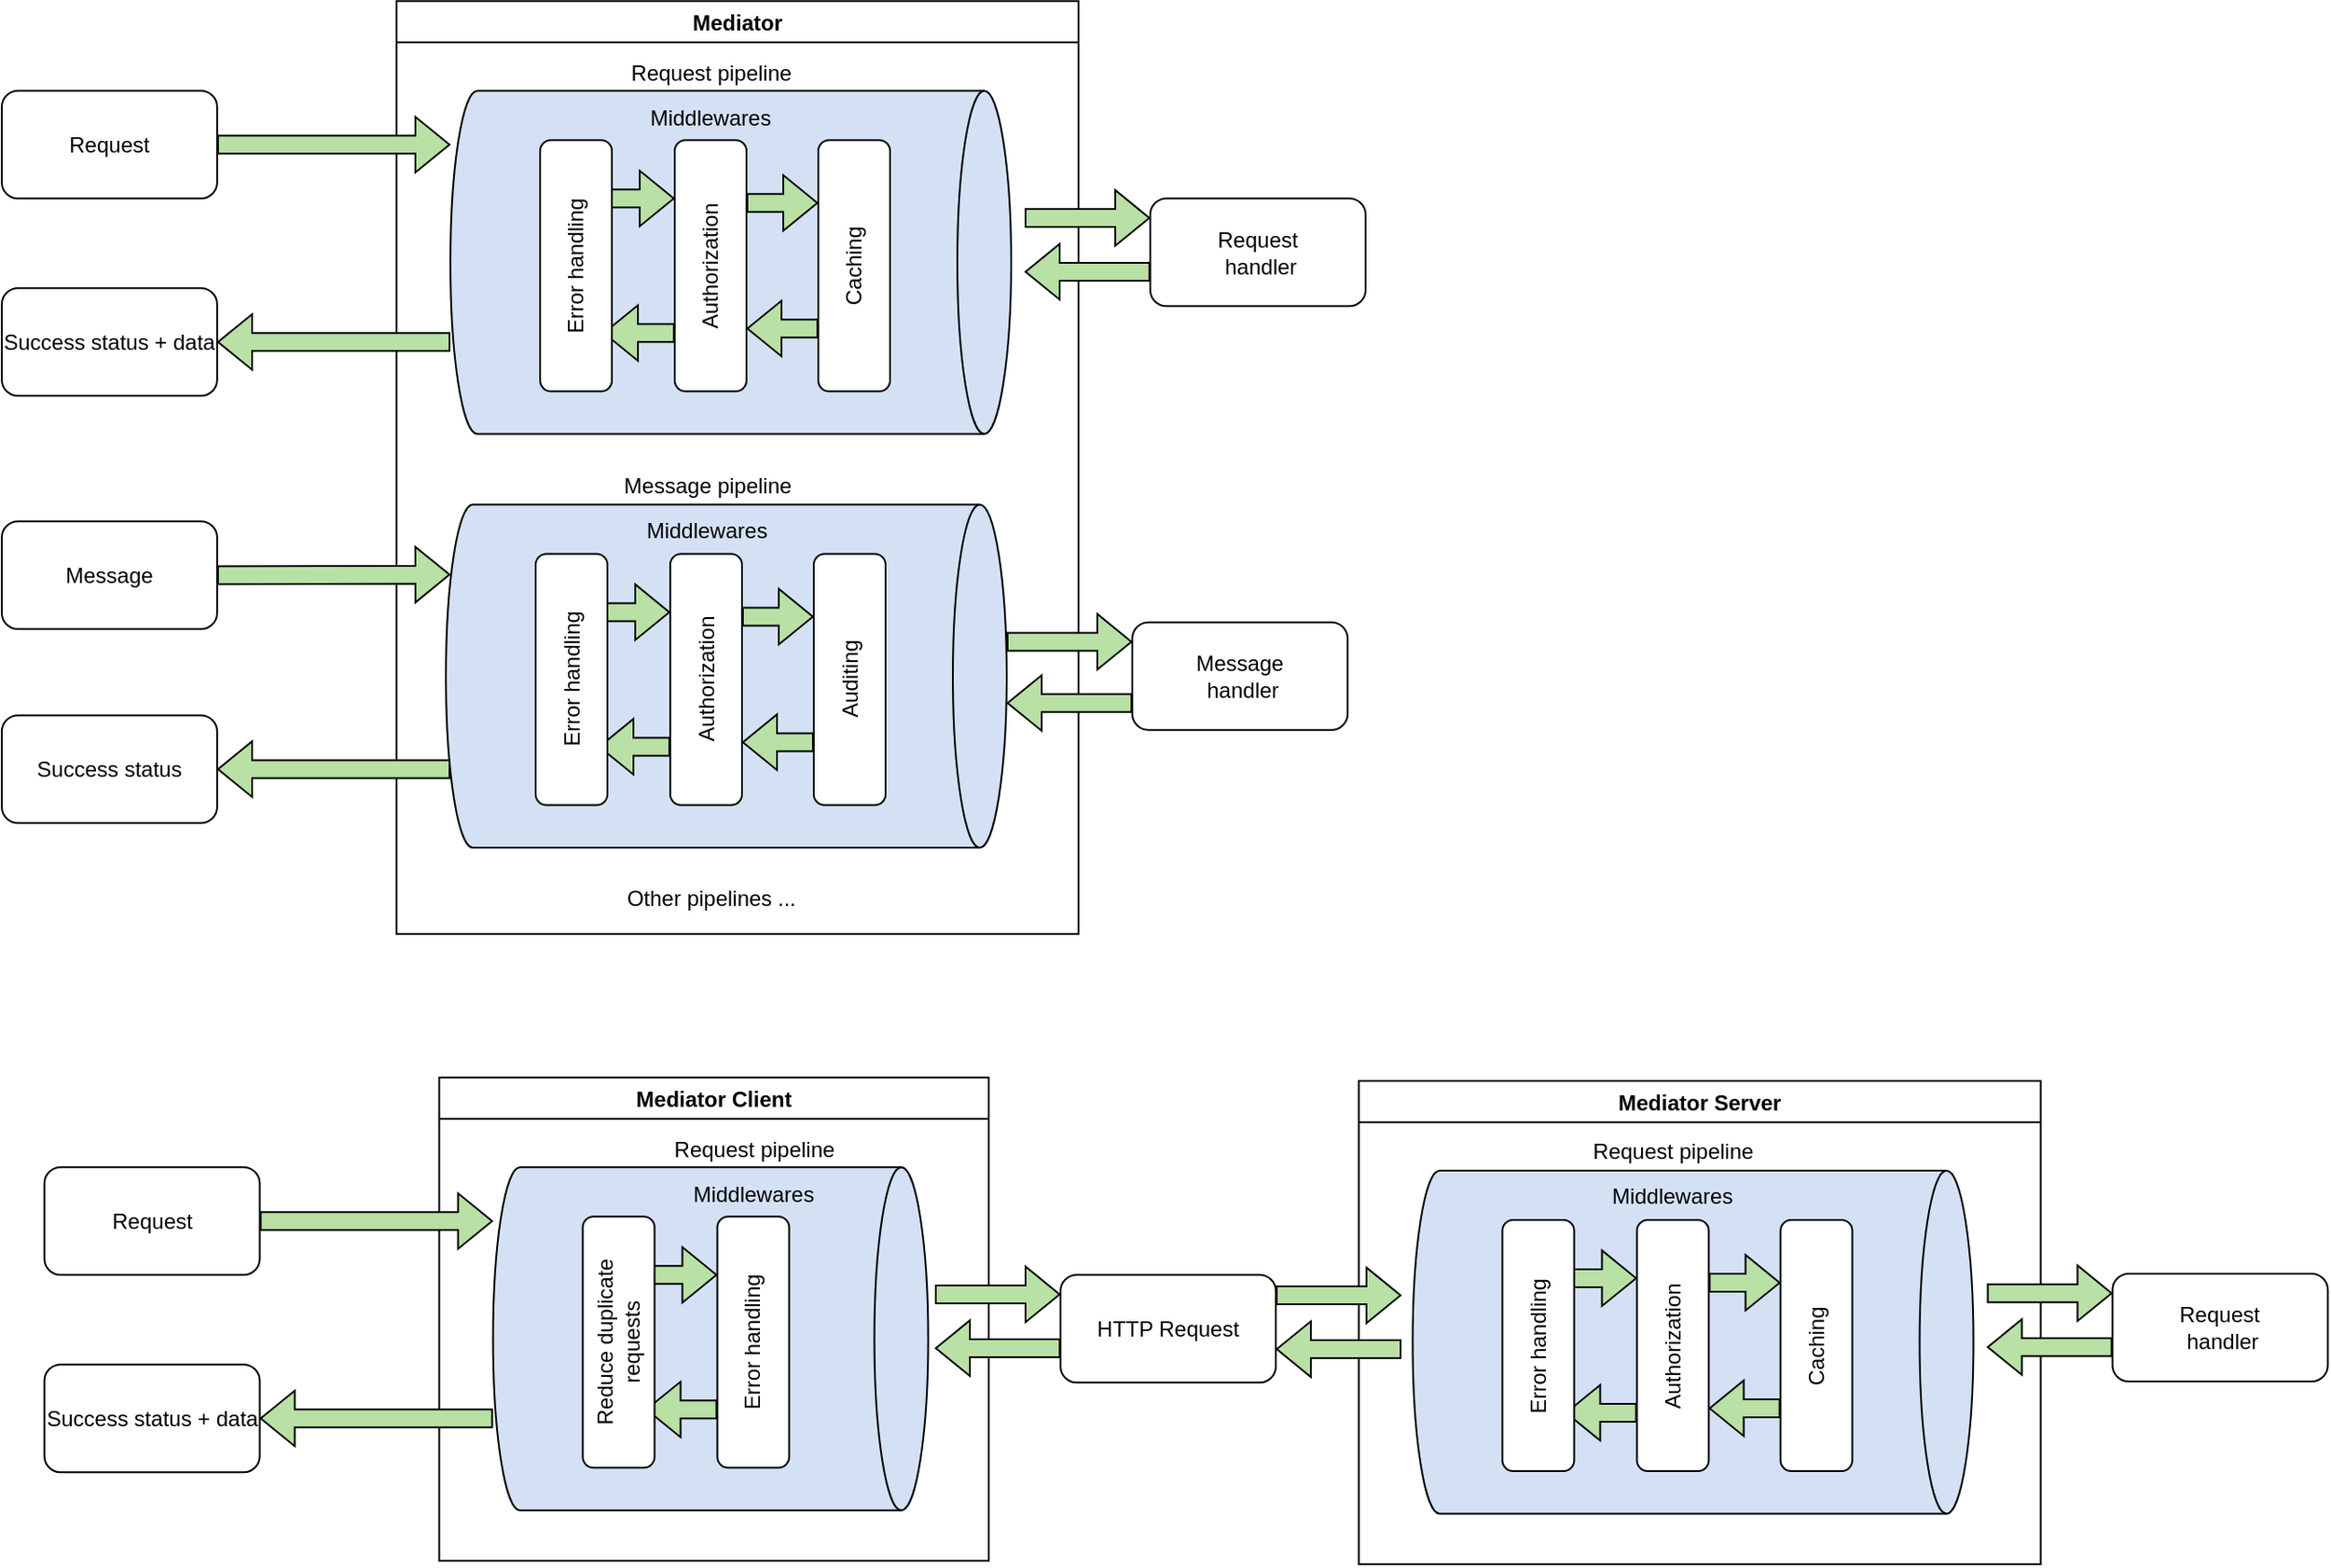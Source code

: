 <mxfile version="15.8.2" type="device"><diagram id="wPtIjU5Zc-UmgrASTSGl" name="Page-1"><mxGraphModel dx="5053" dy="1577" grid="1" gridSize="10" guides="1" tooltips="1" connect="1" arrows="1" fold="1" page="1" pageScale="1" pageWidth="850" pageHeight="1100" math="0" shadow="0"><root><mxCell id="0"/><mxCell id="1" parent="0"/><mxCell id="Y461BzUbofqcGzL1ysqC-8" value="Mediator" style="swimlane;" vertex="1" parent="1"><mxGeometry x="-600" y="50.62" width="380" height="520" as="geometry"/></mxCell><mxCell id="Y461BzUbofqcGzL1ysqC-47" value="Other pipelines ..." style="text;html=1;align=center;verticalAlign=middle;resizable=0;points=[];autosize=1;strokeColor=none;fillColor=none;" vertex="1" parent="Y461BzUbofqcGzL1ysqC-8"><mxGeometry x="120" y="490" width="110" height="20" as="geometry"/></mxCell><mxCell id="Y461BzUbofqcGzL1ysqC-6" value="&lt;div&gt;Request&lt;/div&gt;" style="rounded=1;whiteSpace=wrap;html=1;" vertex="1" parent="1"><mxGeometry x="-820" y="100.62" width="120" height="60" as="geometry"/></mxCell><mxCell id="Y461BzUbofqcGzL1ysqC-31" value="" style="shape=cylinder3;whiteSpace=wrap;html=1;boundedLbl=1;backgroundOutline=1;size=15;fillColor=#D4E1F5;rotation=90;" vertex="1" parent="1"><mxGeometry x="-509.37" y="40" width="191.25" height="312.5" as="geometry"/></mxCell><mxCell id="Y461BzUbofqcGzL1ysqC-17" value="" style="shape=flexArrow;endArrow=classic;html=1;rounded=0;exitX=1;exitY=0.25;exitDx=0;exitDy=0;entryX=0;entryY=0.25;entryDx=0;entryDy=0;fillColor=#B9E0A5;" edge="1" parent="1"><mxGeometry width="50" height="50" relative="1" as="geometry"><mxPoint x="-485" y="160.62" as="sourcePoint"/><mxPoint x="-445" y="160.62" as="targetPoint"/></mxGeometry></mxCell><mxCell id="Y461BzUbofqcGzL1ysqC-22" value="" style="shape=flexArrow;endArrow=classic;html=1;rounded=0;exitX=1;exitY=0.25;exitDx=0;exitDy=0;entryX=0;entryY=0.25;entryDx=0;entryDy=0;fillColor=#B9E0A5;" edge="1" parent="1"><mxGeometry width="50" height="50" relative="1" as="geometry"><mxPoint x="-405" y="163.12" as="sourcePoint"/><mxPoint x="-365" y="163.12" as="targetPoint"/></mxGeometry></mxCell><mxCell id="Y461BzUbofqcGzL1ysqC-25" value="" style="shape=flexArrow;endArrow=classic;html=1;rounded=0;entryX=1;entryY=0.75;entryDx=0;entryDy=0;exitX=0;exitY=0.75;exitDx=0;exitDy=0;fillColor=#B9E0A5;" edge="1" parent="1"><mxGeometry width="50" height="50" relative="1" as="geometry"><mxPoint x="-445" y="235.62" as="sourcePoint"/><mxPoint x="-485" y="235.62" as="targetPoint"/></mxGeometry></mxCell><mxCell id="Y461BzUbofqcGzL1ysqC-26" value="" style="shape=flexArrow;endArrow=classic;html=1;rounded=0;entryX=1;entryY=0.75;entryDx=0;entryDy=0;exitX=0;exitY=0.75;exitDx=0;exitDy=0;fillColor=#B9E0A5;" edge="1" parent="1"><mxGeometry width="50" height="50" relative="1" as="geometry"><mxPoint x="-365" y="233.12" as="sourcePoint"/><mxPoint x="-405" y="233.12" as="targetPoint"/></mxGeometry></mxCell><mxCell id="Y461BzUbofqcGzL1ysqC-32" value="Error handling" style="rounded=1;whiteSpace=wrap;html=1;fillColor=#FFFFFF;rotation=-90;" vertex="1" parent="1"><mxGeometry x="-570" y="178.12" width="140" height="40" as="geometry"/></mxCell><mxCell id="Y461BzUbofqcGzL1ysqC-33" value="Authorization" style="rounded=1;whiteSpace=wrap;html=1;fillColor=#FFFFFF;rotation=-90;" vertex="1" parent="1"><mxGeometry x="-495" y="178.12" width="140" height="40" as="geometry"/></mxCell><mxCell id="Y461BzUbofqcGzL1ysqC-34" value="&lt;div&gt;Caching&lt;/div&gt;" style="rounded=1;whiteSpace=wrap;html=1;fillColor=#FFFFFF;rotation=-90;" vertex="1" parent="1"><mxGeometry x="-415" y="178.12" width="140" height="40" as="geometry"/></mxCell><mxCell id="Y461BzUbofqcGzL1ysqC-35" value="Request pipeline" style="text;html=1;align=center;verticalAlign=middle;resizable=0;points=[];autosize=1;strokeColor=none;fillColor=none;" vertex="1" parent="1"><mxGeometry x="-480" y="80.62" width="110" height="20" as="geometry"/></mxCell><mxCell id="Y461BzUbofqcGzL1ysqC-36" value="Middlewares" style="text;html=1;strokeColor=none;fillColor=none;align=center;verticalAlign=middle;whiteSpace=wrap;rounded=0;" vertex="1" parent="1"><mxGeometry x="-455" y="100.62" width="60" height="30" as="geometry"/></mxCell><mxCell id="Y461BzUbofqcGzL1ysqC-37" value="" style="shape=cylinder3;whiteSpace=wrap;html=1;boundedLbl=1;backgroundOutline=1;size=15;fillColor=#D4E1F5;rotation=90;" vertex="1" parent="1"><mxGeometry x="-511.87" y="270.62" width="191.25" height="312.5" as="geometry"/></mxCell><mxCell id="Y461BzUbofqcGzL1ysqC-38" value="" style="shape=flexArrow;endArrow=classic;html=1;rounded=0;exitX=1;exitY=0.25;exitDx=0;exitDy=0;entryX=0;entryY=0.25;entryDx=0;entryDy=0;fillColor=#B9E0A5;" edge="1" parent="1"><mxGeometry width="50" height="50" relative="1" as="geometry"><mxPoint x="-487.5" y="391.24" as="sourcePoint"/><mxPoint x="-447.5" y="391.24" as="targetPoint"/></mxGeometry></mxCell><mxCell id="Y461BzUbofqcGzL1ysqC-39" value="" style="shape=flexArrow;endArrow=classic;html=1;rounded=0;exitX=1;exitY=0.25;exitDx=0;exitDy=0;entryX=0;entryY=0.25;entryDx=0;entryDy=0;fillColor=#B9E0A5;" edge="1" parent="1"><mxGeometry width="50" height="50" relative="1" as="geometry"><mxPoint x="-407.5" y="393.74" as="sourcePoint"/><mxPoint x="-367.5" y="393.74" as="targetPoint"/></mxGeometry></mxCell><mxCell id="Y461BzUbofqcGzL1ysqC-40" value="" style="shape=flexArrow;endArrow=classic;html=1;rounded=0;entryX=1;entryY=0.75;entryDx=0;entryDy=0;exitX=0;exitY=0.75;exitDx=0;exitDy=0;fillColor=#B9E0A5;" edge="1" parent="1"><mxGeometry width="50" height="50" relative="1" as="geometry"><mxPoint x="-447.5" y="466.24" as="sourcePoint"/><mxPoint x="-487.5" y="466.24" as="targetPoint"/></mxGeometry></mxCell><mxCell id="Y461BzUbofqcGzL1ysqC-41" value="" style="shape=flexArrow;endArrow=classic;html=1;rounded=0;entryX=1;entryY=0.75;entryDx=0;entryDy=0;exitX=0;exitY=0.75;exitDx=0;exitDy=0;fillColor=#B9E0A5;" edge="1" parent="1"><mxGeometry width="50" height="50" relative="1" as="geometry"><mxPoint x="-367.5" y="463.74" as="sourcePoint"/><mxPoint x="-407.5" y="463.74" as="targetPoint"/></mxGeometry></mxCell><mxCell id="Y461BzUbofqcGzL1ysqC-42" value="Error handling" style="rounded=1;whiteSpace=wrap;html=1;fillColor=#FFFFFF;rotation=-90;" vertex="1" parent="1"><mxGeometry x="-572.5" y="408.74" width="140" height="40" as="geometry"/></mxCell><mxCell id="Y461BzUbofqcGzL1ysqC-43" value="Authorization" style="rounded=1;whiteSpace=wrap;html=1;fillColor=#FFFFFF;rotation=-90;" vertex="1" parent="1"><mxGeometry x="-497.5" y="408.74" width="140" height="40" as="geometry"/></mxCell><mxCell id="Y461BzUbofqcGzL1ysqC-44" value="Auditing" style="rounded=1;whiteSpace=wrap;html=1;fillColor=#FFFFFF;rotation=-90;" vertex="1" parent="1"><mxGeometry x="-417.5" y="408.74" width="140" height="40" as="geometry"/></mxCell><mxCell id="Y461BzUbofqcGzL1ysqC-45" value="Message pipeline" style="text;html=1;align=center;verticalAlign=middle;resizable=0;points=[];autosize=1;strokeColor=none;fillColor=none;" vertex="1" parent="1"><mxGeometry x="-482.5" y="311.24" width="110" height="20" as="geometry"/></mxCell><mxCell id="Y461BzUbofqcGzL1ysqC-46" value="Middlewares" style="text;html=1;strokeColor=none;fillColor=none;align=center;verticalAlign=middle;whiteSpace=wrap;rounded=0;" vertex="1" parent="1"><mxGeometry x="-457.5" y="331.24" width="60" height="30" as="geometry"/></mxCell><mxCell id="Y461BzUbofqcGzL1ysqC-48" value="Message" style="rounded=1;whiteSpace=wrap;html=1;" vertex="1" parent="1"><mxGeometry x="-820" y="340.62" width="120" height="60" as="geometry"/></mxCell><mxCell id="Y461BzUbofqcGzL1ysqC-51" value="" style="shape=flexArrow;endArrow=classic;html=1;rounded=0;exitX=1;exitY=0.5;exitDx=0;exitDy=0;fillColor=#B9E0A5;" edge="1" parent="1" source="Y461BzUbofqcGzL1ysqC-6"><mxGeometry width="50" height="50" relative="1" as="geometry"><mxPoint x="50" y="280.62" as="sourcePoint"/><mxPoint x="-570" y="130.62" as="targetPoint"/></mxGeometry></mxCell><mxCell id="Y461BzUbofqcGzL1ysqC-52" value="" style="shape=flexArrow;endArrow=classic;html=1;rounded=0;exitX=1;exitY=0.5;exitDx=0;exitDy=0;entryX=0.204;entryY=0.992;entryDx=0;entryDy=0;entryPerimeter=0;fillColor=#B9E0A5;" edge="1" parent="1" source="Y461BzUbofqcGzL1ysqC-48" target="Y461BzUbofqcGzL1ysqC-37"><mxGeometry width="50" height="50" relative="1" as="geometry"><mxPoint x="50" y="280.62" as="sourcePoint"/><mxPoint x="100" y="230.62" as="targetPoint"/></mxGeometry></mxCell><mxCell id="Y461BzUbofqcGzL1ysqC-53" value="Success status + data" style="rounded=1;whiteSpace=wrap;html=1;fillColor=#FFFFFF;" vertex="1" parent="1"><mxGeometry x="-820" y="210.62" width="120" height="60" as="geometry"/></mxCell><mxCell id="Y461BzUbofqcGzL1ysqC-54" value="" style="shape=flexArrow;endArrow=classic;html=1;rounded=0;entryX=1;entryY=0.5;entryDx=0;entryDy=0;fillColor=#B9E0A5;" edge="1" parent="1" target="Y461BzUbofqcGzL1ysqC-53"><mxGeometry width="50" height="50" relative="1" as="geometry"><mxPoint x="-570" y="240.62" as="sourcePoint"/><mxPoint x="-30" y="210.62" as="targetPoint"/></mxGeometry></mxCell><mxCell id="Y461BzUbofqcGzL1ysqC-55" value="Success status" style="rounded=1;whiteSpace=wrap;html=1;fillColor=#FFFFFF;" vertex="1" parent="1"><mxGeometry x="-820" y="448.74" width="120" height="60" as="geometry"/></mxCell><mxCell id="Y461BzUbofqcGzL1ysqC-56" value="" style="shape=flexArrow;endArrow=classic;html=1;rounded=0;entryX=1;entryY=0.5;entryDx=0;entryDy=0;fillColor=#B9E0A5;" edge="1" parent="1" target="Y461BzUbofqcGzL1ysqC-55"><mxGeometry width="50" height="50" relative="1" as="geometry"><mxPoint x="-570" y="478.74" as="sourcePoint"/><mxPoint x="-30" y="448.74" as="targetPoint"/></mxGeometry></mxCell><mxCell id="Y461BzUbofqcGzL1ysqC-57" value="&lt;div&gt;Request&lt;/div&gt;&amp;nbsp;handler" style="rounded=1;whiteSpace=wrap;html=1;" vertex="1" parent="1"><mxGeometry x="-180" y="160.62" width="120" height="60" as="geometry"/></mxCell><mxCell id="Y461BzUbofqcGzL1ysqC-60" value="&lt;div&gt;Message&lt;/div&gt;&amp;nbsp;handler" style="rounded=1;whiteSpace=wrap;html=1;" vertex="1" parent="1"><mxGeometry x="-190" y="396.87" width="120" height="60" as="geometry"/></mxCell><mxCell id="Y461BzUbofqcGzL1ysqC-62" value="" style="shape=flexArrow;endArrow=classic;html=1;rounded=0;exitX=0;exitY=0.75;exitDx=0;exitDy=0;fillColor=#B9E0A5;" edge="1" parent="1" source="Y461BzUbofqcGzL1ysqC-60"><mxGeometry width="50" height="50" relative="1" as="geometry"><mxPoint x="-210" y="446.87" as="sourcePoint"/><mxPoint x="-260" y="441.87" as="targetPoint"/></mxGeometry></mxCell><mxCell id="Y461BzUbofqcGzL1ysqC-63" value="" style="shape=flexArrow;endArrow=classic;html=1;rounded=0;entryX=0;entryY=0.25;entryDx=0;entryDy=0;fillColor=#B9E0A5;" edge="1" parent="1"><mxGeometry width="50" height="50" relative="1" as="geometry"><mxPoint x="-250" y="171.49" as="sourcePoint"/><mxPoint x="-180" y="171.49" as="targetPoint"/></mxGeometry></mxCell><mxCell id="Y461BzUbofqcGzL1ysqC-64" value="" style="shape=flexArrow;endArrow=classic;html=1;rounded=0;exitX=0;exitY=0.75;exitDx=0;exitDy=0;fillColor=#B9E0A5;" edge="1" parent="1"><mxGeometry width="50" height="50" relative="1" as="geometry"><mxPoint x="-180" y="201.49" as="sourcePoint"/><mxPoint x="-250" y="201.49" as="targetPoint"/></mxGeometry></mxCell><mxCell id="Y461BzUbofqcGzL1ysqC-65" value="" style="shape=flexArrow;endArrow=classic;html=1;rounded=0;entryX=0;entryY=0.25;entryDx=0;entryDy=0;fillColor=#B9E0A5;" edge="1" parent="1"><mxGeometry width="50" height="50" relative="1" as="geometry"><mxPoint x="-260" y="407.74" as="sourcePoint"/><mxPoint x="-190" y="407.74" as="targetPoint"/></mxGeometry></mxCell><mxCell id="Y461BzUbofqcGzL1ysqC-66" value="Mediator Client" style="swimlane;" vertex="1" parent="1"><mxGeometry x="-576.24" y="650.62" width="306.24" height="269.38" as="geometry"/></mxCell><mxCell id="Y461BzUbofqcGzL1ysqC-68" value="&lt;div&gt;Request&lt;/div&gt;" style="rounded=1;whiteSpace=wrap;html=1;" vertex="1" parent="1"><mxGeometry x="-796.24" y="700.62" width="120" height="60" as="geometry"/></mxCell><mxCell id="Y461BzUbofqcGzL1ysqC-69" value="" style="shape=cylinder3;whiteSpace=wrap;html=1;boundedLbl=1;backgroundOutline=1;size=15;fillColor=#D4E1F5;rotation=90;" vertex="1" parent="1"><mxGeometry x="-520.61" y="675" width="191.25" height="242.5" as="geometry"/></mxCell><mxCell id="Y461BzUbofqcGzL1ysqC-70" value="" style="shape=flexArrow;endArrow=classic;html=1;rounded=0;exitX=1;exitY=0.25;exitDx=0;exitDy=0;entryX=0;entryY=0.25;entryDx=0;entryDy=0;fillColor=#B9E0A5;" edge="1" parent="1"><mxGeometry width="50" height="50" relative="1" as="geometry"><mxPoint x="-461.24" y="760.62" as="sourcePoint"/><mxPoint x="-421.24" y="760.62" as="targetPoint"/></mxGeometry></mxCell><mxCell id="Y461BzUbofqcGzL1ysqC-72" value="" style="shape=flexArrow;endArrow=classic;html=1;rounded=0;entryX=1;entryY=0.75;entryDx=0;entryDy=0;exitX=0;exitY=0.75;exitDx=0;exitDy=0;fillColor=#B9E0A5;" edge="1" parent="1"><mxGeometry width="50" height="50" relative="1" as="geometry"><mxPoint x="-421.24" y="835.62" as="sourcePoint"/><mxPoint x="-461.24" y="835.62" as="targetPoint"/></mxGeometry></mxCell><mxCell id="Y461BzUbofqcGzL1ysqC-74" value="Reduce duplicate requests" style="rounded=1;whiteSpace=wrap;html=1;fillColor=#FFFFFF;rotation=-90;" vertex="1" parent="1"><mxGeometry x="-546.24" y="778.12" width="140" height="40" as="geometry"/></mxCell><mxCell id="Y461BzUbofqcGzL1ysqC-75" value="Error handling" style="rounded=1;whiteSpace=wrap;html=1;fillColor=#FFFFFF;rotation=-90;" vertex="1" parent="1"><mxGeometry x="-471.24" y="778.12" width="140" height="40" as="geometry"/></mxCell><mxCell id="Y461BzUbofqcGzL1ysqC-77" value="Request pipeline" style="text;html=1;align=center;verticalAlign=middle;resizable=0;points=[];autosize=1;strokeColor=none;fillColor=none;" vertex="1" parent="1"><mxGeometry x="-456.24" y="680.62" width="110" height="20" as="geometry"/></mxCell><mxCell id="Y461BzUbofqcGzL1ysqC-78" value="Middlewares" style="text;html=1;strokeColor=none;fillColor=none;align=center;verticalAlign=middle;whiteSpace=wrap;rounded=0;" vertex="1" parent="1"><mxGeometry x="-431.24" y="700.62" width="60" height="30" as="geometry"/></mxCell><mxCell id="Y461BzUbofqcGzL1ysqC-90" value="" style="shape=flexArrow;endArrow=classic;html=1;rounded=0;exitX=1;exitY=0.5;exitDx=0;exitDy=0;fillColor=#B9E0A5;" edge="1" parent="1" source="Y461BzUbofqcGzL1ysqC-68"><mxGeometry width="50" height="50" relative="1" as="geometry"><mxPoint x="73.76" y="880.62" as="sourcePoint"/><mxPoint x="-546.24" y="730.62" as="targetPoint"/></mxGeometry></mxCell><mxCell id="Y461BzUbofqcGzL1ysqC-92" value="Success status + data" style="rounded=1;whiteSpace=wrap;html=1;fillColor=#FFFFFF;" vertex="1" parent="1"><mxGeometry x="-796.24" y="810.62" width="120" height="60" as="geometry"/></mxCell><mxCell id="Y461BzUbofqcGzL1ysqC-93" value="" style="shape=flexArrow;endArrow=classic;html=1;rounded=0;entryX=1;entryY=0.5;entryDx=0;entryDy=0;fillColor=#B9E0A5;" edge="1" parent="1" target="Y461BzUbofqcGzL1ysqC-92"><mxGeometry width="50" height="50" relative="1" as="geometry"><mxPoint x="-546.24" y="840.62" as="sourcePoint"/><mxPoint x="-6.24" y="810.62" as="targetPoint"/></mxGeometry></mxCell><mxCell id="Y461BzUbofqcGzL1ysqC-96" value="HTTP Request" style="rounded=1;whiteSpace=wrap;html=1;" vertex="1" parent="1"><mxGeometry x="-230" y="760.62" width="120" height="60" as="geometry"/></mxCell><mxCell id="Y461BzUbofqcGzL1ysqC-99" value="" style="shape=flexArrow;endArrow=classic;html=1;rounded=0;entryX=0;entryY=0.25;entryDx=0;entryDy=0;fillColor=#B9E0A5;" edge="1" parent="1"><mxGeometry width="50" height="50" relative="1" as="geometry"><mxPoint x="-300" y="771.49" as="sourcePoint"/><mxPoint x="-230" y="771.49" as="targetPoint"/></mxGeometry></mxCell><mxCell id="Y461BzUbofqcGzL1ysqC-100" value="" style="shape=flexArrow;endArrow=classic;html=1;rounded=0;exitX=0;exitY=0.75;exitDx=0;exitDy=0;fillColor=#B9E0A5;" edge="1" parent="1"><mxGeometry width="50" height="50" relative="1" as="geometry"><mxPoint x="-230" y="801.49" as="sourcePoint"/><mxPoint x="-300" y="801.49" as="targetPoint"/></mxGeometry></mxCell><mxCell id="Y461BzUbofqcGzL1ysqC-102" value="Mediator Server" style="swimlane;" vertex="1" parent="1"><mxGeometry x="-63.76" y="652.49" width="380" height="269.38" as="geometry"/></mxCell><mxCell id="Y461BzUbofqcGzL1ysqC-103" value="" style="shape=cylinder3;whiteSpace=wrap;html=1;boundedLbl=1;backgroundOutline=1;size=15;fillColor=#D4E1F5;rotation=90;" vertex="1" parent="1"><mxGeometry x="26.87" y="641.87" width="191.25" height="312.5" as="geometry"/></mxCell><mxCell id="Y461BzUbofqcGzL1ysqC-104" value="" style="shape=flexArrow;endArrow=classic;html=1;rounded=0;exitX=1;exitY=0.25;exitDx=0;exitDy=0;entryX=0;entryY=0.25;entryDx=0;entryDy=0;fillColor=#B9E0A5;" edge="1" parent="1"><mxGeometry width="50" height="50" relative="1" as="geometry"><mxPoint x="51.24" y="762.49" as="sourcePoint"/><mxPoint x="91.24" y="762.49" as="targetPoint"/></mxGeometry></mxCell><mxCell id="Y461BzUbofqcGzL1ysqC-105" value="" style="shape=flexArrow;endArrow=classic;html=1;rounded=0;exitX=1;exitY=0.25;exitDx=0;exitDy=0;entryX=0;entryY=0.25;entryDx=0;entryDy=0;fillColor=#B9E0A5;" edge="1" parent="1"><mxGeometry width="50" height="50" relative="1" as="geometry"><mxPoint x="131.24" y="764.99" as="sourcePoint"/><mxPoint x="171.24" y="764.99" as="targetPoint"/></mxGeometry></mxCell><mxCell id="Y461BzUbofqcGzL1ysqC-106" value="" style="shape=flexArrow;endArrow=classic;html=1;rounded=0;entryX=1;entryY=0.75;entryDx=0;entryDy=0;exitX=0;exitY=0.75;exitDx=0;exitDy=0;fillColor=#B9E0A5;" edge="1" parent="1"><mxGeometry width="50" height="50" relative="1" as="geometry"><mxPoint x="91.24" y="837.49" as="sourcePoint"/><mxPoint x="51.24" y="837.49" as="targetPoint"/></mxGeometry></mxCell><mxCell id="Y461BzUbofqcGzL1ysqC-107" value="" style="shape=flexArrow;endArrow=classic;html=1;rounded=0;entryX=1;entryY=0.75;entryDx=0;entryDy=0;exitX=0;exitY=0.75;exitDx=0;exitDy=0;fillColor=#B9E0A5;" edge="1" parent="1"><mxGeometry width="50" height="50" relative="1" as="geometry"><mxPoint x="171.24" y="834.99" as="sourcePoint"/><mxPoint x="131.24" y="834.99" as="targetPoint"/></mxGeometry></mxCell><mxCell id="Y461BzUbofqcGzL1ysqC-108" value="Error handling" style="rounded=1;whiteSpace=wrap;html=1;fillColor=#FFFFFF;rotation=-90;" vertex="1" parent="1"><mxGeometry x="-33.76" y="779.99" width="140" height="40" as="geometry"/></mxCell><mxCell id="Y461BzUbofqcGzL1ysqC-109" value="Authorization" style="rounded=1;whiteSpace=wrap;html=1;fillColor=#FFFFFF;rotation=-90;" vertex="1" parent="1"><mxGeometry x="41.24" y="779.99" width="140" height="40" as="geometry"/></mxCell><mxCell id="Y461BzUbofqcGzL1ysqC-110" value="&lt;div&gt;Caching&lt;/div&gt;" style="rounded=1;whiteSpace=wrap;html=1;fillColor=#FFFFFF;rotation=-90;" vertex="1" parent="1"><mxGeometry x="121.24" y="779.99" width="140" height="40" as="geometry"/></mxCell><mxCell id="Y461BzUbofqcGzL1ysqC-111" value="Request pipeline" style="text;html=1;align=center;verticalAlign=middle;resizable=0;points=[];autosize=1;strokeColor=none;fillColor=none;" vertex="1" parent="1"><mxGeometry x="56.24" y="682.49" width="110" height="20" as="geometry"/></mxCell><mxCell id="Y461BzUbofqcGzL1ysqC-112" value="Middlewares" style="text;html=1;strokeColor=none;fillColor=none;align=center;verticalAlign=middle;whiteSpace=wrap;rounded=0;" vertex="1" parent="1"><mxGeometry x="81.24" y="702.49" width="60" height="30" as="geometry"/></mxCell><mxCell id="Y461BzUbofqcGzL1ysqC-116" value="" style="shape=flexArrow;endArrow=classic;html=1;rounded=0;exitX=0;exitY=0.75;exitDx=0;exitDy=0;fillColor=#B9E0A5;" edge="1" parent="1"><mxGeometry width="50" height="50" relative="1" as="geometry"><mxPoint x="-40.0" y="802.04" as="sourcePoint"/><mxPoint x="-110.0" y="802.04" as="targetPoint"/></mxGeometry></mxCell><mxCell id="Y461BzUbofqcGzL1ysqC-115" value="" style="shape=flexArrow;endArrow=classic;html=1;rounded=0;entryX=0;entryY=0.25;entryDx=0;entryDy=0;fillColor=#B9E0A5;" edge="1" parent="1"><mxGeometry width="50" height="50" relative="1" as="geometry"><mxPoint x="-110.0" y="772.04" as="sourcePoint"/><mxPoint x="-40.0" y="772.04" as="targetPoint"/></mxGeometry></mxCell><mxCell id="Y461BzUbofqcGzL1ysqC-118" value="&lt;div&gt;Request&lt;/div&gt;&amp;nbsp;handler" style="rounded=1;whiteSpace=wrap;html=1;" vertex="1" parent="1"><mxGeometry x="356.24" y="759.99" width="120" height="60" as="geometry"/></mxCell><mxCell id="Y461BzUbofqcGzL1ysqC-119" value="" style="shape=flexArrow;endArrow=classic;html=1;rounded=0;entryX=0;entryY=0.25;entryDx=0;entryDy=0;fillColor=#B9E0A5;" edge="1" parent="1"><mxGeometry width="50" height="50" relative="1" as="geometry"><mxPoint x="286.24" y="770.86" as="sourcePoint"/><mxPoint x="356.24" y="770.86" as="targetPoint"/></mxGeometry></mxCell><mxCell id="Y461BzUbofqcGzL1ysqC-120" value="" style="shape=flexArrow;endArrow=classic;html=1;rounded=0;exitX=0;exitY=0.75;exitDx=0;exitDy=0;fillColor=#B9E0A5;" edge="1" parent="1"><mxGeometry width="50" height="50" relative="1" as="geometry"><mxPoint x="356.24" y="800.86" as="sourcePoint"/><mxPoint x="286.24" y="800.86" as="targetPoint"/></mxGeometry></mxCell></root></mxGraphModel></diagram></mxfile>